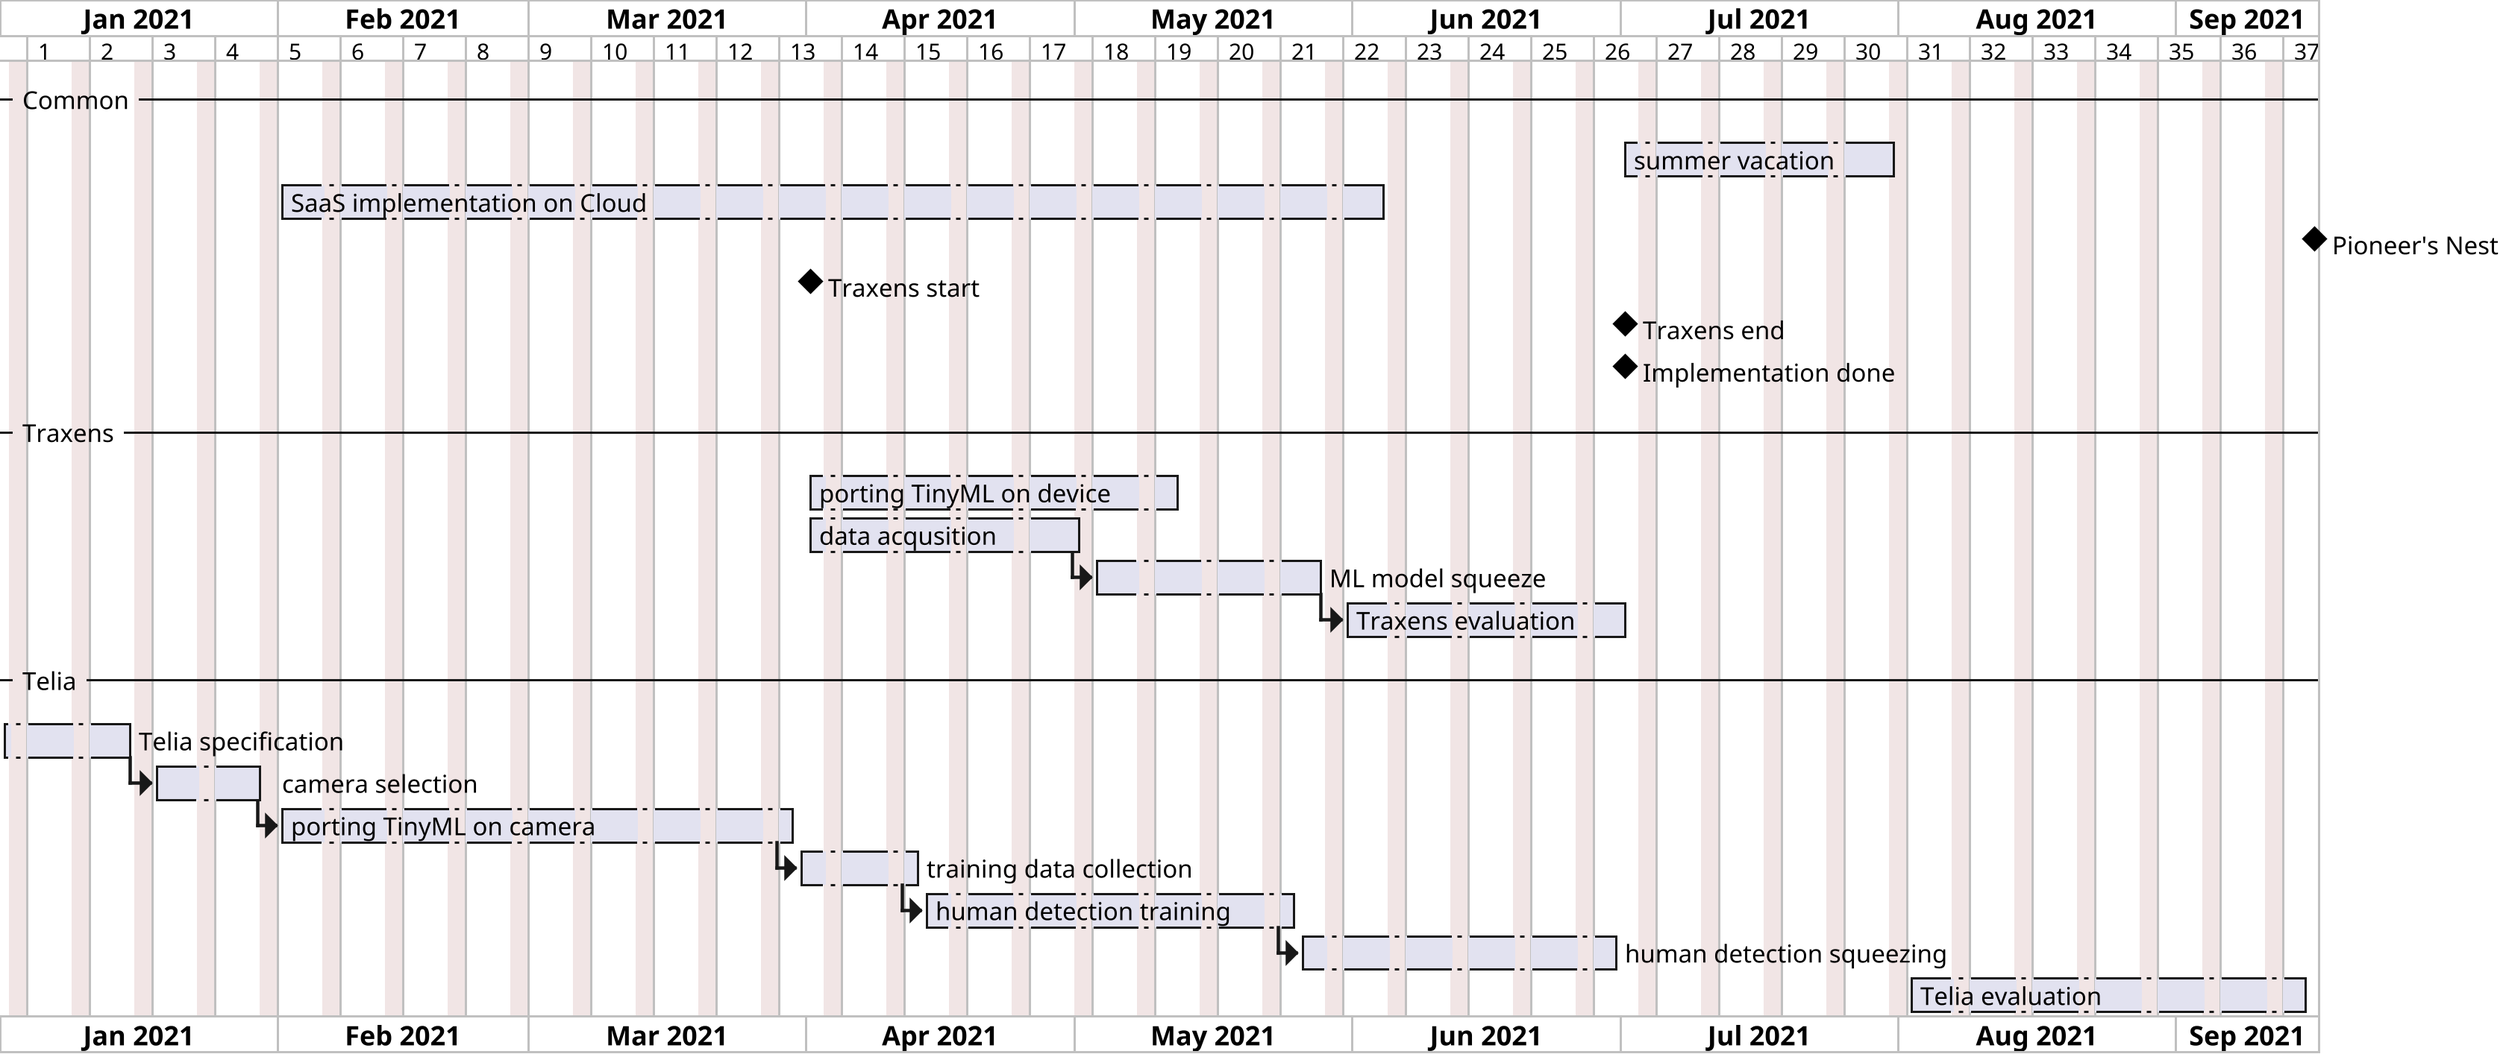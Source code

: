 @startgantt
scale 3

printscale weekly
saturday are closed
sunday are closed
Project starts the 1st of january 2021

-- Common --
[summer vacation] starts at 2021/7/1
[summer vacation] ends at 2021/7/31
[SaaS implementation on Cloud] starts at 2021/2/1
[SaaS implementation on Cloud] lasts 90 days
[Pioneer's Nest] happens at 2021/9/16
[Traxens start] happens at 2021/4/1
[Traxens end] happens at 2021/6/31
[Implementation done] happens at 2021/6/31


-- Traxens --
[porting TinyML on device] starts at 2021/4/1
[porting TinyML on device] lasts 30 days
[data acqusition] starts at 2021/4/1
[data acqusition] ends at 2021/4/31
[ML model squeeze] starts at [data acqusition]'s end
[ML model squeeze] lasts 20 days

[Traxens evaluation] starts at [ML model squeeze]'s end
[Traxens evaluation] ends at 2021/6/31

-- Telia --
[Telia specification] starts at 2020/12/1
[Telia specification] ends at 2021/1/15
[camera selection] starts at [Telia specification]'s end
[camera selection] ends at 2021/1/31
[porting TinyML on camera] starts at [camera selection]'s end
[porting TinyML on camera] ends at 2021/3/30
[training data collection] starts at [porting TinyML on camera]'s end
[training data collection] lasts 10 days
[human detection training] starts at [training data collection]'s end
[human detection training] lasts 30 days
[human detection squeezing] starts at [human detection training]'s end
[human detection squeezing] ends at 2021/6/30
[Telia evaluation] starts at 2021/8/1
[Telia evaluation] ends at 2021/9/15

@endgantt
